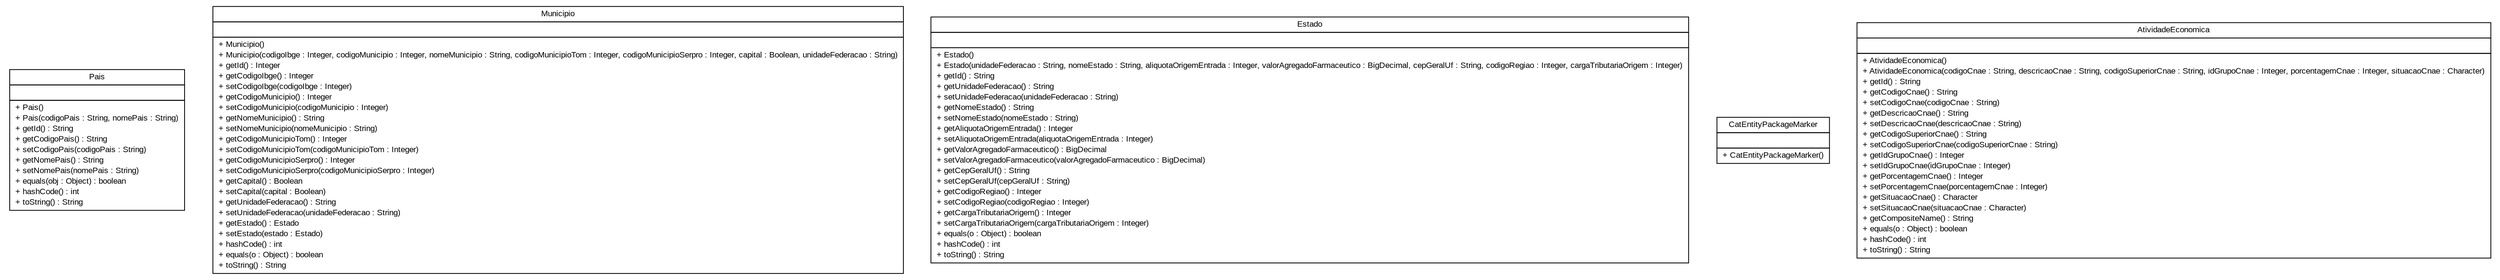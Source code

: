 #!/usr/local/bin/dot
#
# Class diagram 
# Generated by UMLGraph version R5_6 (http://www.umlgraph.org/)
#

digraph G {
	edge [fontname="arial",fontsize=10,labelfontname="arial",labelfontsize=10];
	node [fontname="arial",fontsize=10,shape=plaintext];
	nodesep=0.25;
	ranksep=0.5;
	// br.gov.to.sefaz.cat.persistence.entity.Pais
	c27231 [label=<<table title="br.gov.to.sefaz.cat.persistence.entity.Pais" border="0" cellborder="1" cellspacing="0" cellpadding="2" port="p" href="./Pais.html">
		<tr><td><table border="0" cellspacing="0" cellpadding="1">
<tr><td align="center" balign="center"> Pais </td></tr>
		</table></td></tr>
		<tr><td><table border="0" cellspacing="0" cellpadding="1">
<tr><td align="left" balign="left">  </td></tr>
		</table></td></tr>
		<tr><td><table border="0" cellspacing="0" cellpadding="1">
<tr><td align="left" balign="left"> + Pais() </td></tr>
<tr><td align="left" balign="left"> + Pais(codigoPais : String, nomePais : String) </td></tr>
<tr><td align="left" balign="left"> + getId() : String </td></tr>
<tr><td align="left" balign="left"> + getCodigoPais() : String </td></tr>
<tr><td align="left" balign="left"> + setCodigoPais(codigoPais : String) </td></tr>
<tr><td align="left" balign="left"> + getNomePais() : String </td></tr>
<tr><td align="left" balign="left"> + setNomePais(nomePais : String) </td></tr>
<tr><td align="left" balign="left"> + equals(obj : Object) : boolean </td></tr>
<tr><td align="left" balign="left"> + hashCode() : int </td></tr>
<tr><td align="left" balign="left"> + toString() : String </td></tr>
		</table></td></tr>
		</table>>, URL="./Pais.html", fontname="arial", fontcolor="black", fontsize=10.0];
	// br.gov.to.sefaz.cat.persistence.entity.Municipio
	c27232 [label=<<table title="br.gov.to.sefaz.cat.persistence.entity.Municipio" border="0" cellborder="1" cellspacing="0" cellpadding="2" port="p" href="./Municipio.html">
		<tr><td><table border="0" cellspacing="0" cellpadding="1">
<tr><td align="center" balign="center"> Municipio </td></tr>
		</table></td></tr>
		<tr><td><table border="0" cellspacing="0" cellpadding="1">
<tr><td align="left" balign="left">  </td></tr>
		</table></td></tr>
		<tr><td><table border="0" cellspacing="0" cellpadding="1">
<tr><td align="left" balign="left"> + Municipio() </td></tr>
<tr><td align="left" balign="left"> + Municipio(codigoIbge : Integer, codigoMunicipio : Integer, nomeMunicipio : String, codigoMunicipioTom : Integer, codigoMunicipioSerpro : Integer, capital : Boolean, unidadeFederacao : String) </td></tr>
<tr><td align="left" balign="left"> + getId() : Integer </td></tr>
<tr><td align="left" balign="left"> + getCodigoIbge() : Integer </td></tr>
<tr><td align="left" balign="left"> + setCodigoIbge(codigoIbge : Integer) </td></tr>
<tr><td align="left" balign="left"> + getCodigoMunicipio() : Integer </td></tr>
<tr><td align="left" balign="left"> + setCodigoMunicipio(codigoMunicipio : Integer) </td></tr>
<tr><td align="left" balign="left"> + getNomeMunicipio() : String </td></tr>
<tr><td align="left" balign="left"> + setNomeMunicipio(nomeMunicipio : String) </td></tr>
<tr><td align="left" balign="left"> + getCodigoMunicipioTom() : Integer </td></tr>
<tr><td align="left" balign="left"> + setCodigoMunicipioTom(codigoMunicipioTom : Integer) </td></tr>
<tr><td align="left" balign="left"> + getCodigoMunicipioSerpro() : Integer </td></tr>
<tr><td align="left" balign="left"> + setCodigoMunicipioSerpro(codigoMunicipioSerpro : Integer) </td></tr>
<tr><td align="left" balign="left"> + getCapital() : Boolean </td></tr>
<tr><td align="left" balign="left"> + setCapital(capital : Boolean) </td></tr>
<tr><td align="left" balign="left"> + getUnidadeFederacao() : String </td></tr>
<tr><td align="left" balign="left"> + setUnidadeFederacao(unidadeFederacao : String) </td></tr>
<tr><td align="left" balign="left"> + getEstado() : Estado </td></tr>
<tr><td align="left" balign="left"> + setEstado(estado : Estado) </td></tr>
<tr><td align="left" balign="left"> + hashCode() : int </td></tr>
<tr><td align="left" balign="left"> + equals(o : Object) : boolean </td></tr>
<tr><td align="left" balign="left"> + toString() : String </td></tr>
		</table></td></tr>
		</table>>, URL="./Municipio.html", fontname="arial", fontcolor="black", fontsize=10.0];
	// br.gov.to.sefaz.cat.persistence.entity.Estado
	c27233 [label=<<table title="br.gov.to.sefaz.cat.persistence.entity.Estado" border="0" cellborder="1" cellspacing="0" cellpadding="2" port="p" href="./Estado.html">
		<tr><td><table border="0" cellspacing="0" cellpadding="1">
<tr><td align="center" balign="center"> Estado </td></tr>
		</table></td></tr>
		<tr><td><table border="0" cellspacing="0" cellpadding="1">
<tr><td align="left" balign="left">  </td></tr>
		</table></td></tr>
		<tr><td><table border="0" cellspacing="0" cellpadding="1">
<tr><td align="left" balign="left"> + Estado() </td></tr>
<tr><td align="left" balign="left"> + Estado(unidadeFederacao : String, nomeEstado : String, aliquotaOrigemEntrada : Integer, valorAgregadoFarmaceutico : BigDecimal, cepGeralUf : String, codigoRegiao : Integer, cargaTributariaOrigem : Integer) </td></tr>
<tr><td align="left" balign="left"> + getId() : String </td></tr>
<tr><td align="left" balign="left"> + getUnidadeFederacao() : String </td></tr>
<tr><td align="left" balign="left"> + setUnidadeFederacao(unidadeFederacao : String) </td></tr>
<tr><td align="left" balign="left"> + getNomeEstado() : String </td></tr>
<tr><td align="left" balign="left"> + setNomeEstado(nomeEstado : String) </td></tr>
<tr><td align="left" balign="left"> + getAliquotaOrigemEntrada() : Integer </td></tr>
<tr><td align="left" balign="left"> + setAliquotaOrigemEntrada(aliquotaOrigemEntrada : Integer) </td></tr>
<tr><td align="left" balign="left"> + getValorAgregadoFarmaceutico() : BigDecimal </td></tr>
<tr><td align="left" balign="left"> + setValorAgregadoFarmaceutico(valorAgregadoFarmaceutico : BigDecimal) </td></tr>
<tr><td align="left" balign="left"> + getCepGeralUf() : String </td></tr>
<tr><td align="left" balign="left"> + setCepGeralUf(cepGeralUf : String) </td></tr>
<tr><td align="left" balign="left"> + getCodigoRegiao() : Integer </td></tr>
<tr><td align="left" balign="left"> + setCodigoRegiao(codigoRegiao : Integer) </td></tr>
<tr><td align="left" balign="left"> + getCargaTributariaOrigem() : Integer </td></tr>
<tr><td align="left" balign="left"> + setCargaTributariaOrigem(cargaTributariaOrigem : Integer) </td></tr>
<tr><td align="left" balign="left"> + equals(o : Object) : boolean </td></tr>
<tr><td align="left" balign="left"> + hashCode() : int </td></tr>
<tr><td align="left" balign="left"> + toString() : String </td></tr>
		</table></td></tr>
		</table>>, URL="./Estado.html", fontname="arial", fontcolor="black", fontsize=10.0];
	// br.gov.to.sefaz.cat.persistence.entity.CatEntityPackageMarker
	c27234 [label=<<table title="br.gov.to.sefaz.cat.persistence.entity.CatEntityPackageMarker" border="0" cellborder="1" cellspacing="0" cellpadding="2" port="p" href="./CatEntityPackageMarker.html">
		<tr><td><table border="0" cellspacing="0" cellpadding="1">
<tr><td align="center" balign="center"> CatEntityPackageMarker </td></tr>
		</table></td></tr>
		<tr><td><table border="0" cellspacing="0" cellpadding="1">
<tr><td align="left" balign="left">  </td></tr>
		</table></td></tr>
		<tr><td><table border="0" cellspacing="0" cellpadding="1">
<tr><td align="left" balign="left"> + CatEntityPackageMarker() </td></tr>
		</table></td></tr>
		</table>>, URL="./CatEntityPackageMarker.html", fontname="arial", fontcolor="black", fontsize=10.0];
	// br.gov.to.sefaz.cat.persistence.entity.AtividadeEconomica
	c27235 [label=<<table title="br.gov.to.sefaz.cat.persistence.entity.AtividadeEconomica" border="0" cellborder="1" cellspacing="0" cellpadding="2" port="p" href="./AtividadeEconomica.html">
		<tr><td><table border="0" cellspacing="0" cellpadding="1">
<tr><td align="center" balign="center"> AtividadeEconomica </td></tr>
		</table></td></tr>
		<tr><td><table border="0" cellspacing="0" cellpadding="1">
<tr><td align="left" balign="left">  </td></tr>
		</table></td></tr>
		<tr><td><table border="0" cellspacing="0" cellpadding="1">
<tr><td align="left" balign="left"> + AtividadeEconomica() </td></tr>
<tr><td align="left" balign="left"> + AtividadeEconomica(codigoCnae : String, descricaoCnae : String, codigoSuperiorCnae : String, idGrupoCnae : Integer, porcentagemCnae : Integer, situacaoCnae : Character) </td></tr>
<tr><td align="left" balign="left"> + getId() : String </td></tr>
<tr><td align="left" balign="left"> + getCodigoCnae() : String </td></tr>
<tr><td align="left" balign="left"> + setCodigoCnae(codigoCnae : String) </td></tr>
<tr><td align="left" balign="left"> + getDescricaoCnae() : String </td></tr>
<tr><td align="left" balign="left"> + setDescricaoCnae(descricaoCnae : String) </td></tr>
<tr><td align="left" balign="left"> + getCodigoSuperiorCnae() : String </td></tr>
<tr><td align="left" balign="left"> + setCodigoSuperiorCnae(codigoSuperiorCnae : String) </td></tr>
<tr><td align="left" balign="left"> + getIdGrupoCnae() : Integer </td></tr>
<tr><td align="left" balign="left"> + setIdGrupoCnae(idGrupoCnae : Integer) </td></tr>
<tr><td align="left" balign="left"> + getPorcentagemCnae() : Integer </td></tr>
<tr><td align="left" balign="left"> + setPorcentagemCnae(porcentagemCnae : Integer) </td></tr>
<tr><td align="left" balign="left"> + getSituacaoCnae() : Character </td></tr>
<tr><td align="left" balign="left"> + setSituacaoCnae(situacaoCnae : Character) </td></tr>
<tr><td align="left" balign="left"> + getCompositeName() : String </td></tr>
<tr><td align="left" balign="left"> + equals(o : Object) : boolean </td></tr>
<tr><td align="left" balign="left"> + hashCode() : int </td></tr>
<tr><td align="left" balign="left"> + toString() : String </td></tr>
		</table></td></tr>
		</table>>, URL="./AtividadeEconomica.html", fontname="arial", fontcolor="black", fontsize=10.0];
}

